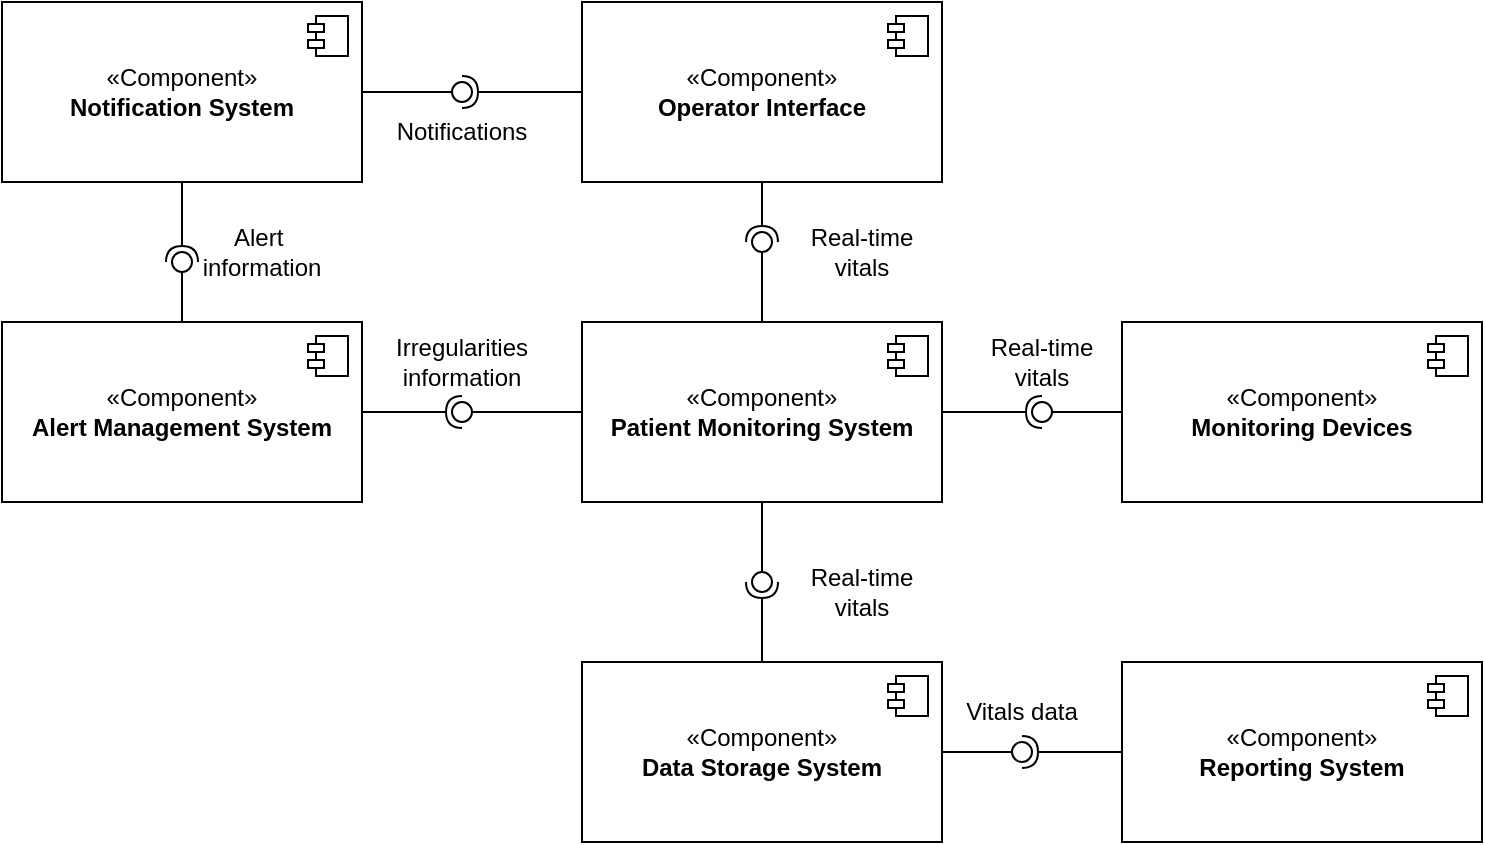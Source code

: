 <mxfile version="24.8.3">
  <diagram name="Страница — 1" id="ga42qzcF0dYPDyCzxGdY">
    <mxGraphModel dx="1120" dy="468" grid="0" gridSize="10" guides="1" tooltips="1" connect="1" arrows="1" fold="1" page="1" pageScale="1" pageWidth="827" pageHeight="1169" math="0" shadow="0">
      <root>
        <mxCell id="0" />
        <mxCell id="1" parent="0" />
        <mxCell id="_-qzljlEkIvBL5XPAo0N-1" value="«Component»&lt;br&gt;&lt;b&gt;Patient Monitoring System&lt;/b&gt;" style="html=1;dropTarget=0;whiteSpace=wrap;" parent="1" vertex="1">
          <mxGeometry x="340" y="180" width="180" height="90" as="geometry" />
        </mxCell>
        <mxCell id="_-qzljlEkIvBL5XPAo0N-2" value="" style="shape=module;jettyWidth=8;jettyHeight=4;" parent="_-qzljlEkIvBL5XPAo0N-1" vertex="1">
          <mxGeometry x="1" width="20" height="20" relative="1" as="geometry">
            <mxPoint x="-27" y="7" as="offset" />
          </mxGeometry>
        </mxCell>
        <mxCell id="_-qzljlEkIvBL5XPAo0N-3" value="«Component»&lt;br&gt;&lt;b&gt;Monitoring Devices&lt;/b&gt;" style="html=1;dropTarget=0;whiteSpace=wrap;" parent="1" vertex="1">
          <mxGeometry x="610" y="180" width="180" height="90" as="geometry" />
        </mxCell>
        <mxCell id="_-qzljlEkIvBL5XPAo0N-4" value="" style="shape=module;jettyWidth=8;jettyHeight=4;" parent="_-qzljlEkIvBL5XPAo0N-3" vertex="1">
          <mxGeometry x="1" width="20" height="20" relative="1" as="geometry">
            <mxPoint x="-27" y="7" as="offset" />
          </mxGeometry>
        </mxCell>
        <mxCell id="_-qzljlEkIvBL5XPAo0N-5" value="«Component»&lt;br&gt;&lt;b&gt;Data Storage System&lt;/b&gt;" style="html=1;dropTarget=0;whiteSpace=wrap;" parent="1" vertex="1">
          <mxGeometry x="340" y="350" width="180" height="90" as="geometry" />
        </mxCell>
        <mxCell id="_-qzljlEkIvBL5XPAo0N-6" value="" style="shape=module;jettyWidth=8;jettyHeight=4;" parent="_-qzljlEkIvBL5XPAo0N-5" vertex="1">
          <mxGeometry x="1" width="20" height="20" relative="1" as="geometry">
            <mxPoint x="-27" y="7" as="offset" />
          </mxGeometry>
        </mxCell>
        <mxCell id="_-qzljlEkIvBL5XPAo0N-7" value="«Component»&lt;br&gt;&lt;b&gt;Operator Interface&lt;/b&gt;" style="html=1;dropTarget=0;whiteSpace=wrap;" parent="1" vertex="1">
          <mxGeometry x="340" y="20" width="180" height="90" as="geometry" />
        </mxCell>
        <mxCell id="_-qzljlEkIvBL5XPAo0N-8" value="" style="shape=module;jettyWidth=8;jettyHeight=4;" parent="_-qzljlEkIvBL5XPAo0N-7" vertex="1">
          <mxGeometry x="1" width="20" height="20" relative="1" as="geometry">
            <mxPoint x="-27" y="7" as="offset" />
          </mxGeometry>
        </mxCell>
        <mxCell id="_-qzljlEkIvBL5XPAo0N-9" value="«Component»&lt;br&gt;&lt;b&gt;Notification System&lt;/b&gt;" style="html=1;dropTarget=0;whiteSpace=wrap;" parent="1" vertex="1">
          <mxGeometry x="50" y="20" width="180" height="90" as="geometry" />
        </mxCell>
        <mxCell id="_-qzljlEkIvBL5XPAo0N-10" value="" style="shape=module;jettyWidth=8;jettyHeight=4;" parent="_-qzljlEkIvBL5XPAo0N-9" vertex="1">
          <mxGeometry x="1" width="20" height="20" relative="1" as="geometry">
            <mxPoint x="-27" y="7" as="offset" />
          </mxGeometry>
        </mxCell>
        <mxCell id="_-qzljlEkIvBL5XPAo0N-11" value="«Component»&lt;br&gt;&lt;b&gt;Alert Management System&lt;/b&gt;" style="html=1;dropTarget=0;whiteSpace=wrap;" parent="1" vertex="1">
          <mxGeometry x="50" y="180" width="180" height="90" as="geometry" />
        </mxCell>
        <mxCell id="_-qzljlEkIvBL5XPAo0N-12" value="" style="shape=module;jettyWidth=8;jettyHeight=4;" parent="_-qzljlEkIvBL5XPAo0N-11" vertex="1">
          <mxGeometry x="1" width="20" height="20" relative="1" as="geometry">
            <mxPoint x="-27" y="7" as="offset" />
          </mxGeometry>
        </mxCell>
        <mxCell id="_-qzljlEkIvBL5XPAo0N-13" value="«Component»&lt;br&gt;&lt;b&gt;Reporting&amp;nbsp;System&lt;/b&gt;" style="html=1;dropTarget=0;whiteSpace=wrap;" parent="1" vertex="1">
          <mxGeometry x="610" y="350" width="180" height="90" as="geometry" />
        </mxCell>
        <mxCell id="_-qzljlEkIvBL5XPAo0N-14" value="" style="shape=module;jettyWidth=8;jettyHeight=4;" parent="_-qzljlEkIvBL5XPAo0N-13" vertex="1">
          <mxGeometry x="1" width="20" height="20" relative="1" as="geometry">
            <mxPoint x="-27" y="7" as="offset" />
          </mxGeometry>
        </mxCell>
        <mxCell id="_-qzljlEkIvBL5XPAo0N-16" value="" style="rounded=0;orthogonalLoop=1;jettySize=auto;html=1;endArrow=halfCircle;endFill=0;endSize=6;strokeWidth=1;sketch=0;exitX=0.5;exitY=0;exitDx=0;exitDy=0;" parent="1" source="_-qzljlEkIvBL5XPAo0N-5" edge="1">
          <mxGeometry relative="1" as="geometry">
            <mxPoint x="430" y="350" as="sourcePoint" />
            <mxPoint x="430" y="310" as="targetPoint" />
          </mxGeometry>
        </mxCell>
        <mxCell id="_-qzljlEkIvBL5XPAo0N-17" value="" style="rounded=0;orthogonalLoop=1;jettySize=auto;html=1;endArrow=oval;endFill=0;sketch=0;sourcePerimeterSpacing=0;targetPerimeterSpacing=0;endSize=10;exitX=0.5;exitY=1;exitDx=0;exitDy=0;" parent="1" source="_-qzljlEkIvBL5XPAo0N-1" edge="1">
          <mxGeometry relative="1" as="geometry">
            <mxPoint x="390" y="245" as="sourcePoint" />
            <mxPoint x="430" y="310" as="targetPoint" />
            <Array as="points" />
          </mxGeometry>
        </mxCell>
        <mxCell id="_-qzljlEkIvBL5XPAo0N-18" value="" style="ellipse;whiteSpace=wrap;html=1;align=center;aspect=fixed;fillColor=none;strokeColor=none;resizable=0;perimeter=centerPerimeter;rotatable=0;allowArrows=0;points=[];outlineConnect=1;" parent="1" vertex="1">
          <mxGeometry x="460" y="300" width="10" height="10" as="geometry" />
        </mxCell>
        <mxCell id="_-qzljlEkIvBL5XPAo0N-20" value="" style="rounded=0;orthogonalLoop=1;jettySize=auto;html=1;endArrow=halfCircle;endFill=0;endSize=6;strokeWidth=1;sketch=0;exitX=1;exitY=0.5;exitDx=0;exitDy=0;" parent="1" source="_-qzljlEkIvBL5XPAo0N-1" edge="1">
          <mxGeometry relative="1" as="geometry">
            <mxPoint x="530" y="225" as="sourcePoint" />
            <mxPoint x="570" y="225" as="targetPoint" />
          </mxGeometry>
        </mxCell>
        <mxCell id="_-qzljlEkIvBL5XPAo0N-21" value="" style="rounded=0;orthogonalLoop=1;jettySize=auto;html=1;endArrow=oval;endFill=0;sketch=0;sourcePerimeterSpacing=0;targetPerimeterSpacing=0;endSize=10;exitX=0;exitY=0.5;exitDx=0;exitDy=0;" parent="1" source="_-qzljlEkIvBL5XPAo0N-3" edge="1">
          <mxGeometry relative="1" as="geometry">
            <mxPoint x="390" y="245" as="sourcePoint" />
            <mxPoint x="570" y="225" as="targetPoint" />
          </mxGeometry>
        </mxCell>
        <mxCell id="_-qzljlEkIvBL5XPAo0N-22" value="" style="ellipse;whiteSpace=wrap;html=1;align=center;aspect=fixed;fillColor=none;strokeColor=none;resizable=0;perimeter=centerPerimeter;rotatable=0;allowArrows=0;points=[];outlineConnect=1;" parent="1" vertex="1">
          <mxGeometry x="405" y="240" width="10" height="10" as="geometry" />
        </mxCell>
        <mxCell id="_-qzljlEkIvBL5XPAo0N-24" value="" style="rounded=0;orthogonalLoop=1;jettySize=auto;html=1;endArrow=halfCircle;endFill=0;endSize=6;strokeWidth=1;sketch=0;exitX=0.5;exitY=1;exitDx=0;exitDy=0;" parent="1" source="_-qzljlEkIvBL5XPAo0N-7" edge="1">
          <mxGeometry relative="1" as="geometry">
            <mxPoint x="430" y="245" as="sourcePoint" />
            <mxPoint x="430" y="140" as="targetPoint" />
          </mxGeometry>
        </mxCell>
        <mxCell id="_-qzljlEkIvBL5XPAo0N-25" value="" style="rounded=0;orthogonalLoop=1;jettySize=auto;html=1;endArrow=oval;endFill=0;sketch=0;sourcePerimeterSpacing=0;targetPerimeterSpacing=0;endSize=10;exitX=0.5;exitY=0;exitDx=0;exitDy=0;" parent="1" source="_-qzljlEkIvBL5XPAo0N-1" edge="1">
          <mxGeometry relative="1" as="geometry">
            <mxPoint x="390" y="245" as="sourcePoint" />
            <mxPoint x="430" y="140" as="targetPoint" />
          </mxGeometry>
        </mxCell>
        <mxCell id="_-qzljlEkIvBL5XPAo0N-26" value="" style="ellipse;whiteSpace=wrap;html=1;align=center;aspect=fixed;fillColor=none;strokeColor=none;resizable=0;perimeter=centerPerimeter;rotatable=0;allowArrows=0;points=[];outlineConnect=1;" parent="1" vertex="1">
          <mxGeometry x="405" y="240" width="10" height="10" as="geometry" />
        </mxCell>
        <mxCell id="_-qzljlEkIvBL5XPAo0N-27" value="" style="rounded=0;orthogonalLoop=1;jettySize=auto;html=1;endArrow=halfCircle;endFill=0;endSize=6;strokeWidth=1;sketch=0;exitX=1;exitY=0.5;exitDx=0;exitDy=0;" parent="1" source="_-qzljlEkIvBL5XPAo0N-11" edge="1">
          <mxGeometry relative="1" as="geometry">
            <mxPoint x="430" y="245" as="sourcePoint" />
            <mxPoint x="280" y="225" as="targetPoint" />
          </mxGeometry>
        </mxCell>
        <mxCell id="_-qzljlEkIvBL5XPAo0N-28" value="" style="rounded=0;orthogonalLoop=1;jettySize=auto;html=1;endArrow=oval;endFill=0;sketch=0;sourcePerimeterSpacing=0;targetPerimeterSpacing=0;endSize=10;exitX=0;exitY=0.5;exitDx=0;exitDy=0;" parent="1" source="_-qzljlEkIvBL5XPAo0N-1" edge="1">
          <mxGeometry relative="1" as="geometry">
            <mxPoint x="390" y="245" as="sourcePoint" />
            <mxPoint x="280" y="225" as="targetPoint" />
          </mxGeometry>
        </mxCell>
        <mxCell id="_-qzljlEkIvBL5XPAo0N-29" value="" style="ellipse;whiteSpace=wrap;html=1;align=center;aspect=fixed;fillColor=none;strokeColor=none;resizable=0;perimeter=centerPerimeter;rotatable=0;allowArrows=0;points=[];outlineConnect=1;" parent="1" vertex="1">
          <mxGeometry x="405" y="240" width="10" height="10" as="geometry" />
        </mxCell>
        <mxCell id="_-qzljlEkIvBL5XPAo0N-30" value="" style="rounded=0;orthogonalLoop=1;jettySize=auto;html=1;endArrow=halfCircle;endFill=0;endSize=6;strokeWidth=1;sketch=0;exitX=0;exitY=0.5;exitDx=0;exitDy=0;" parent="1" source="_-qzljlEkIvBL5XPAo0N-13" edge="1">
          <mxGeometry relative="1" as="geometry">
            <mxPoint x="550" y="320" as="sourcePoint" />
            <mxPoint x="560" y="395" as="targetPoint" />
          </mxGeometry>
        </mxCell>
        <mxCell id="_-qzljlEkIvBL5XPAo0N-31" value="" style="rounded=0;orthogonalLoop=1;jettySize=auto;html=1;endArrow=oval;endFill=0;sketch=0;sourcePerimeterSpacing=0;targetPerimeterSpacing=0;endSize=10;exitX=1;exitY=0.5;exitDx=0;exitDy=0;" parent="1" source="_-qzljlEkIvBL5XPAo0N-5" edge="1">
          <mxGeometry relative="1" as="geometry">
            <mxPoint x="540" y="310" as="sourcePoint" />
            <mxPoint x="560" y="395" as="targetPoint" />
          </mxGeometry>
        </mxCell>
        <mxCell id="_-qzljlEkIvBL5XPAo0N-32" value="" style="ellipse;whiteSpace=wrap;html=1;align=center;aspect=fixed;fillColor=none;strokeColor=none;resizable=0;perimeter=centerPerimeter;rotatable=0;allowArrows=0;points=[];outlineConnect=1;" parent="1" vertex="1">
          <mxGeometry x="405" y="340" width="10" height="10" as="geometry" />
        </mxCell>
        <mxCell id="_-qzljlEkIvBL5XPAo0N-33" value="" style="rounded=0;orthogonalLoop=1;jettySize=auto;html=1;endArrow=halfCircle;endFill=0;endSize=6;strokeWidth=1;sketch=0;exitX=0.5;exitY=1;exitDx=0;exitDy=0;" parent="1" source="_-qzljlEkIvBL5XPAo0N-9" edge="1">
          <mxGeometry relative="1" as="geometry">
            <mxPoint x="430" y="245" as="sourcePoint" />
            <mxPoint x="140" y="150" as="targetPoint" />
          </mxGeometry>
        </mxCell>
        <mxCell id="_-qzljlEkIvBL5XPAo0N-34" value="" style="rounded=0;orthogonalLoop=1;jettySize=auto;html=1;endArrow=oval;endFill=0;sketch=0;sourcePerimeterSpacing=0;targetPerimeterSpacing=0;endSize=10;exitX=0.5;exitY=0;exitDx=0;exitDy=0;" parent="1" source="_-qzljlEkIvBL5XPAo0N-11" edge="1">
          <mxGeometry relative="1" as="geometry">
            <mxPoint x="390" y="245" as="sourcePoint" />
            <mxPoint x="140" y="150" as="targetPoint" />
          </mxGeometry>
        </mxCell>
        <mxCell id="_-qzljlEkIvBL5XPAo0N-35" value="" style="ellipse;whiteSpace=wrap;html=1;align=center;aspect=fixed;fillColor=none;strokeColor=none;resizable=0;perimeter=centerPerimeter;rotatable=0;allowArrows=0;points=[];outlineConnect=1;" parent="1" vertex="1">
          <mxGeometry x="405" y="240" width="10" height="10" as="geometry" />
        </mxCell>
        <mxCell id="lIl5ft34WkOeI8g9TdbY-7" value="Vitals data" style="text;html=1;align=center;verticalAlign=middle;whiteSpace=wrap;rounded=0;" vertex="1" parent="1">
          <mxGeometry x="530" y="360" width="60" height="30" as="geometry" />
        </mxCell>
        <mxCell id="lIl5ft34WkOeI8g9TdbY-8" value="Irregularities&lt;div&gt;information&lt;/div&gt;" style="text;html=1;align=center;verticalAlign=middle;whiteSpace=wrap;rounded=0;" vertex="1" parent="1">
          <mxGeometry x="250" y="185" width="60" height="30" as="geometry" />
        </mxCell>
        <mxCell id="lIl5ft34WkOeI8g9TdbY-9" value="Real-time vitals" style="text;html=1;align=center;verticalAlign=middle;whiteSpace=wrap;rounded=0;" vertex="1" parent="1">
          <mxGeometry x="450" y="130" width="60" height="30" as="geometry" />
        </mxCell>
        <mxCell id="lIl5ft34WkOeI8g9TdbY-10" value="Real-time vitals" style="text;html=1;align=center;verticalAlign=middle;whiteSpace=wrap;rounded=0;" vertex="1" parent="1">
          <mxGeometry x="450" y="300" width="60" height="30" as="geometry" />
        </mxCell>
        <mxCell id="lIl5ft34WkOeI8g9TdbY-12" value="Real-time vitals" style="text;html=1;align=center;verticalAlign=middle;whiteSpace=wrap;rounded=0;" vertex="1" parent="1">
          <mxGeometry x="540" y="185" width="60" height="30" as="geometry" />
        </mxCell>
        <mxCell id="lIl5ft34WkOeI8g9TdbY-13" value="Alert&amp;nbsp;&lt;div&gt;information&lt;/div&gt;" style="text;html=1;align=center;verticalAlign=middle;whiteSpace=wrap;rounded=0;" vertex="1" parent="1">
          <mxGeometry x="150" y="130" width="60" height="30" as="geometry" />
        </mxCell>
        <mxCell id="lIl5ft34WkOeI8g9TdbY-14" value="" style="rounded=0;orthogonalLoop=1;jettySize=auto;html=1;endArrow=halfCircle;endFill=0;endSize=6;strokeWidth=1;sketch=0;exitX=0;exitY=0.5;exitDx=0;exitDy=0;" edge="1" parent="1" source="_-qzljlEkIvBL5XPAo0N-7">
          <mxGeometry relative="1" as="geometry">
            <mxPoint x="430" y="245" as="sourcePoint" />
            <mxPoint x="280" y="65" as="targetPoint" />
          </mxGeometry>
        </mxCell>
        <mxCell id="lIl5ft34WkOeI8g9TdbY-15" value="" style="rounded=0;orthogonalLoop=1;jettySize=auto;html=1;endArrow=oval;endFill=0;sketch=0;sourcePerimeterSpacing=0;targetPerimeterSpacing=0;endSize=10;exitX=1;exitY=0.5;exitDx=0;exitDy=0;" edge="1" parent="1" source="_-qzljlEkIvBL5XPAo0N-9">
          <mxGeometry relative="1" as="geometry">
            <mxPoint x="390" y="245" as="sourcePoint" />
            <mxPoint x="280" y="65" as="targetPoint" />
          </mxGeometry>
        </mxCell>
        <mxCell id="lIl5ft34WkOeI8g9TdbY-16" value="" style="ellipse;whiteSpace=wrap;html=1;align=center;aspect=fixed;fillColor=none;strokeColor=none;resizable=0;perimeter=centerPerimeter;rotatable=0;allowArrows=0;points=[];outlineConnect=1;" vertex="1" parent="1">
          <mxGeometry x="405" y="240" width="10" height="10" as="geometry" />
        </mxCell>
        <mxCell id="lIl5ft34WkOeI8g9TdbY-17" value="Notifications" style="text;html=1;align=center;verticalAlign=middle;whiteSpace=wrap;rounded=0;" vertex="1" parent="1">
          <mxGeometry x="250" y="70" width="60" height="30" as="geometry" />
        </mxCell>
      </root>
    </mxGraphModel>
  </diagram>
</mxfile>
